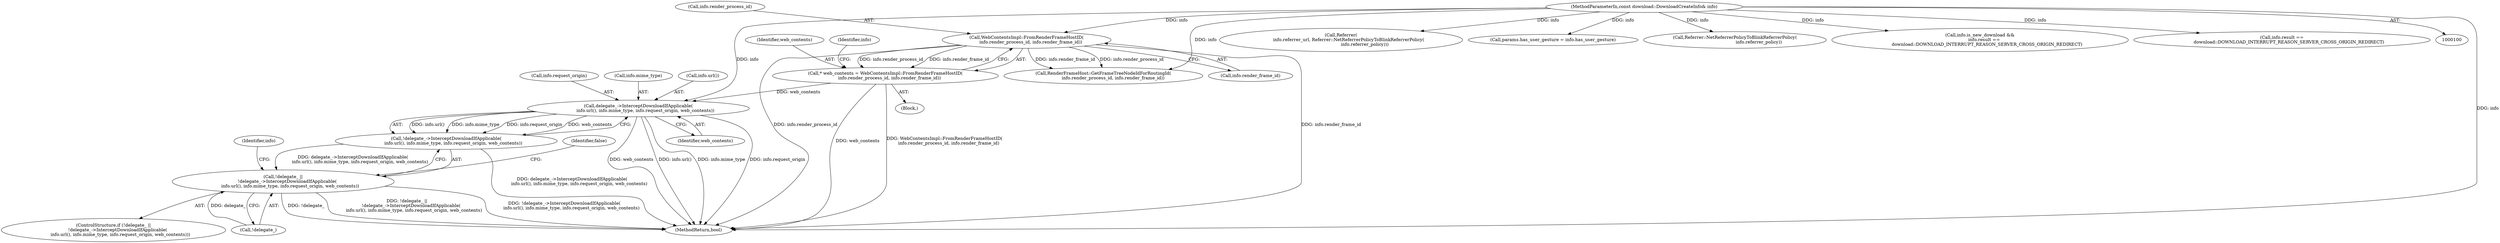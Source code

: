 digraph "0_Chrome_2f81d000fdb5331121cba7ff81dfaaec25b520a5_2@pointer" {
"1000184" [label="(Call,delegate_->InterceptDownloadIfApplicable(\n          info.url(), info.mime_type, info.request_origin, web_contents))"];
"1000101" [label="(MethodParameterIn,const download::DownloadCreateInfo& info)"];
"1000104" [label="(Call,* web_contents = WebContentsImpl::FromRenderFrameHostID(\n      info.render_process_id, info.render_frame_id))"];
"1000106" [label="(Call,WebContentsImpl::FromRenderFrameHostID(\n      info.render_process_id, info.render_frame_id))"];
"1000183" [label="(Call,!delegate_->InterceptDownloadIfApplicable(\n          info.url(), info.mime_type, info.request_origin, web_contents))"];
"1000180" [label="(Call,!delegate_ ||\n      !delegate_->InterceptDownloadIfApplicable(\n          info.url(), info.mime_type, info.request_origin, web_contents))"];
"1000162" [label="(Call,RenderFrameHost::GetFrameTreeNodeIdForRoutingId(\n              info.render_process_id, info.render_frame_id))"];
"1000180" [label="(Call,!delegate_ ||\n      !delegate_->InterceptDownloadIfApplicable(\n          info.url(), info.mime_type, info.request_origin, web_contents))"];
"1000104" [label="(Call,* web_contents = WebContentsImpl::FromRenderFrameHostID(\n      info.render_process_id, info.render_frame_id))"];
"1000105" [label="(Identifier,web_contents)"];
"1000101" [label="(MethodParameterIn,const download::DownloadCreateInfo& info)"];
"1000116" [label="(Identifier,info)"];
"1000145" [label="(Call,Referrer(\n           info.referrer_url, Referrer::NetReferrerPolicyToBlinkReferrerPolicy(\n                                  info.referrer_policy)))"];
"1000185" [label="(Call,info.url())"];
"1000181" [label="(Call,!delegate_)"];
"1000179" [label="(ControlStructure,if (!delegate_ ||\n      !delegate_->InterceptDownloadIfApplicable(\n          info.url(), info.mime_type, info.request_origin, web_contents)))"];
"1000198" [label="(Identifier,info)"];
"1000183" [label="(Call,!delegate_->InterceptDownloadIfApplicable(\n          info.url(), info.mime_type, info.request_origin, web_contents))"];
"1000134" [label="(Call,params.has_user_gesture = info.has_user_gesture)"];
"1000189" [label="(Call,info.request_origin)"];
"1000110" [label="(Call,info.render_frame_id)"];
"1000186" [label="(Call,info.mime_type)"];
"1000192" [label="(Identifier,web_contents)"];
"1000106" [label="(Call,WebContentsImpl::FromRenderFrameHostID(\n      info.render_process_id, info.render_frame_id))"];
"1000149" [label="(Call,Referrer::NetReferrerPolicyToBlinkReferrerPolicy(\n                                  info.referrer_policy))"];
"1000102" [label="(Block,)"];
"1000114" [label="(Call,info.is_new_download &&\n      info.result ==\n          download::DOWNLOAD_INTERRUPT_REASON_SERVER_CROSS_ORIGIN_REDIRECT)"];
"1000184" [label="(Call,delegate_->InterceptDownloadIfApplicable(\n          info.url(), info.mime_type, info.request_origin, web_contents))"];
"1000195" [label="(Identifier,false)"];
"1000107" [label="(Call,info.render_process_id)"];
"1000118" [label="(Call,info.result ==\n          download::DOWNLOAD_INTERRUPT_REASON_SERVER_CROSS_ORIGIN_REDIRECT)"];
"1000204" [label="(MethodReturn,bool)"];
"1000184" -> "1000183"  [label="AST: "];
"1000184" -> "1000192"  [label="CFG: "];
"1000185" -> "1000184"  [label="AST: "];
"1000186" -> "1000184"  [label="AST: "];
"1000189" -> "1000184"  [label="AST: "];
"1000192" -> "1000184"  [label="AST: "];
"1000183" -> "1000184"  [label="CFG: "];
"1000184" -> "1000204"  [label="DDG: info.url()"];
"1000184" -> "1000204"  [label="DDG: info.mime_type"];
"1000184" -> "1000204"  [label="DDG: info.request_origin"];
"1000184" -> "1000204"  [label="DDG: web_contents"];
"1000184" -> "1000183"  [label="DDG: info.url()"];
"1000184" -> "1000183"  [label="DDG: info.mime_type"];
"1000184" -> "1000183"  [label="DDG: info.request_origin"];
"1000184" -> "1000183"  [label="DDG: web_contents"];
"1000101" -> "1000184"  [label="DDG: info"];
"1000104" -> "1000184"  [label="DDG: web_contents"];
"1000101" -> "1000100"  [label="AST: "];
"1000101" -> "1000204"  [label="DDG: info"];
"1000101" -> "1000106"  [label="DDG: info"];
"1000101" -> "1000114"  [label="DDG: info"];
"1000101" -> "1000118"  [label="DDG: info"];
"1000101" -> "1000134"  [label="DDG: info"];
"1000101" -> "1000145"  [label="DDG: info"];
"1000101" -> "1000149"  [label="DDG: info"];
"1000101" -> "1000162"  [label="DDG: info"];
"1000104" -> "1000102"  [label="AST: "];
"1000104" -> "1000106"  [label="CFG: "];
"1000105" -> "1000104"  [label="AST: "];
"1000106" -> "1000104"  [label="AST: "];
"1000116" -> "1000104"  [label="CFG: "];
"1000104" -> "1000204"  [label="DDG: web_contents"];
"1000104" -> "1000204"  [label="DDG: WebContentsImpl::FromRenderFrameHostID(\n      info.render_process_id, info.render_frame_id)"];
"1000106" -> "1000104"  [label="DDG: info.render_process_id"];
"1000106" -> "1000104"  [label="DDG: info.render_frame_id"];
"1000106" -> "1000110"  [label="CFG: "];
"1000107" -> "1000106"  [label="AST: "];
"1000110" -> "1000106"  [label="AST: "];
"1000106" -> "1000204"  [label="DDG: info.render_process_id"];
"1000106" -> "1000204"  [label="DDG: info.render_frame_id"];
"1000106" -> "1000162"  [label="DDG: info.render_process_id"];
"1000106" -> "1000162"  [label="DDG: info.render_frame_id"];
"1000183" -> "1000180"  [label="AST: "];
"1000180" -> "1000183"  [label="CFG: "];
"1000183" -> "1000204"  [label="DDG: delegate_->InterceptDownloadIfApplicable(\n          info.url(), info.mime_type, info.request_origin, web_contents)"];
"1000183" -> "1000180"  [label="DDG: delegate_->InterceptDownloadIfApplicable(\n          info.url(), info.mime_type, info.request_origin, web_contents)"];
"1000180" -> "1000179"  [label="AST: "];
"1000180" -> "1000181"  [label="CFG: "];
"1000181" -> "1000180"  [label="AST: "];
"1000195" -> "1000180"  [label="CFG: "];
"1000198" -> "1000180"  [label="CFG: "];
"1000180" -> "1000204"  [label="DDG: !delegate_"];
"1000180" -> "1000204"  [label="DDG: !delegate_ ||\n      !delegate_->InterceptDownloadIfApplicable(\n          info.url(), info.mime_type, info.request_origin, web_contents)"];
"1000180" -> "1000204"  [label="DDG: !delegate_->InterceptDownloadIfApplicable(\n          info.url(), info.mime_type, info.request_origin, web_contents)"];
"1000181" -> "1000180"  [label="DDG: delegate_"];
}
